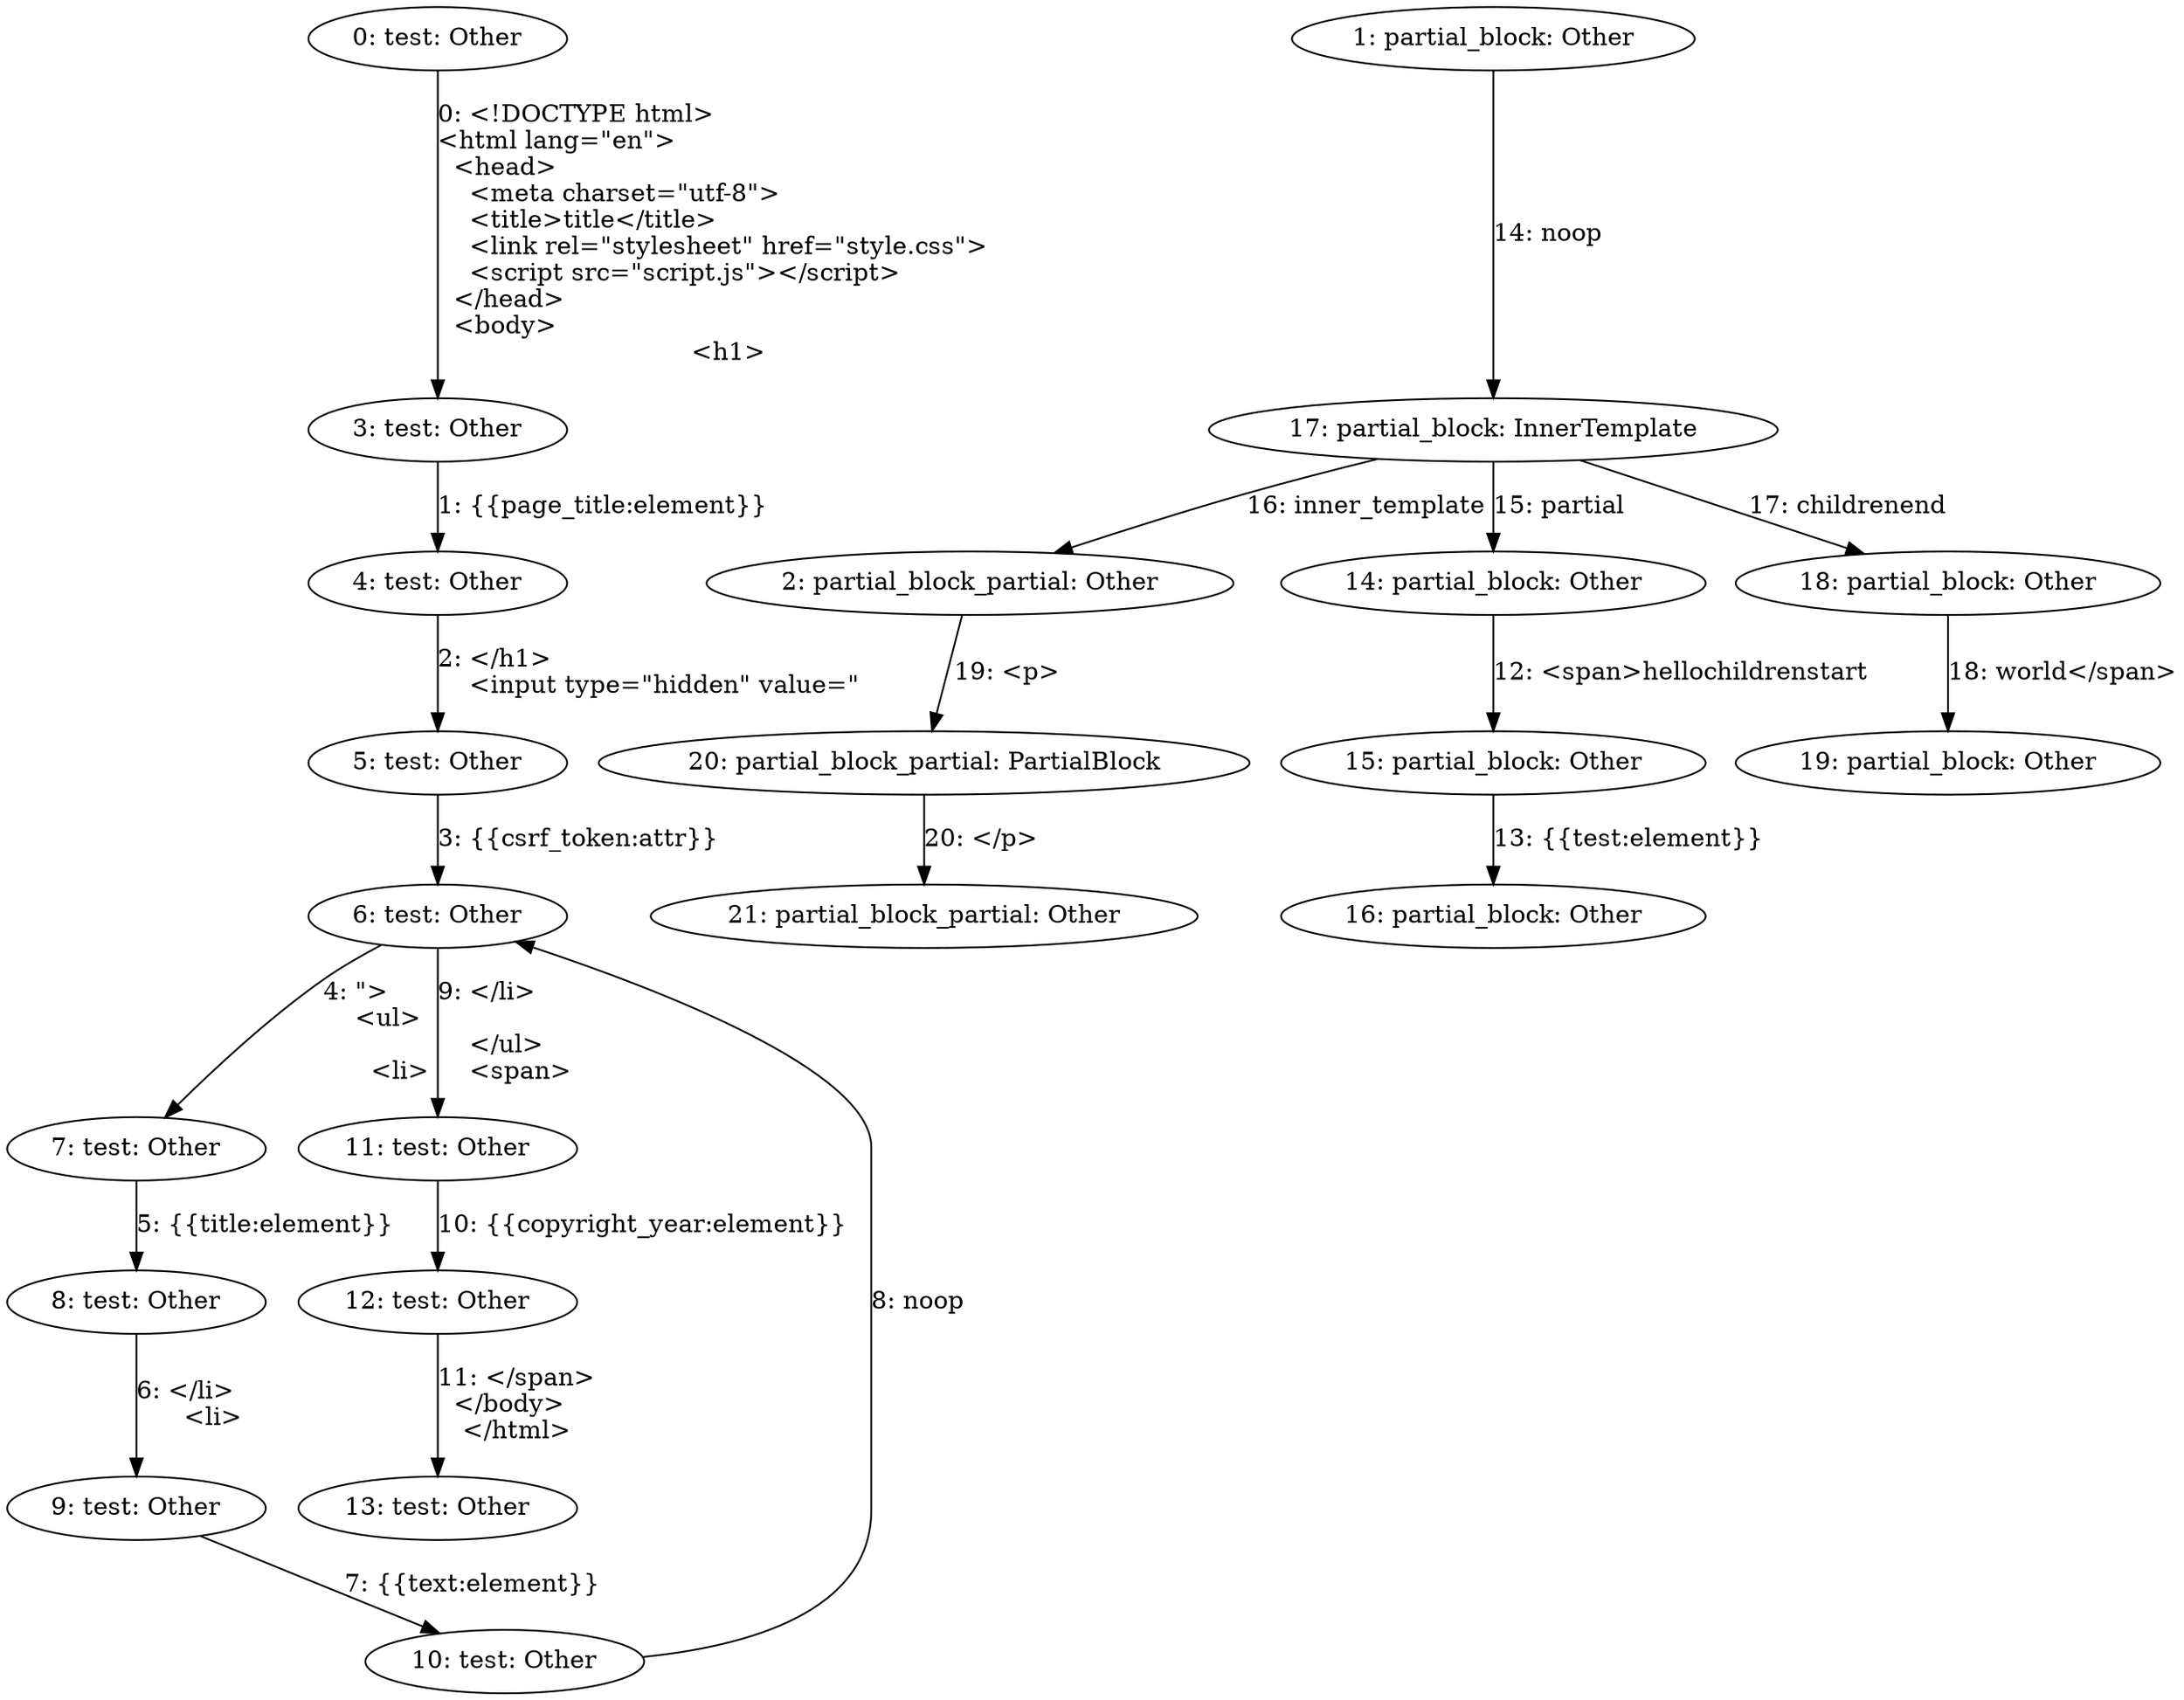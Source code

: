 digraph {
    0 [ label = "0: test: Other" ]
    1 [ label = "1: partial_block: Other" ]
    2 [ label = "2: partial_block_partial: Other" ]
    3 [ label = "3: test: Other" ]
    4 [ label = "4: test: Other" ]
    5 [ label = "5: test: Other" ]
    6 [ label = "6: test: Other" ]
    7 [ label = "7: test: Other" ]
    8 [ label = "8: test: Other" ]
    9 [ label = "9: test: Other" ]
    10 [ label = "10: test: Other" ]
    11 [ label = "11: test: Other" ]
    12 [ label = "12: test: Other" ]
    13 [ label = "13: test: Other" ]
    14 [ label = "14: partial_block: Other" ]
    15 [ label = "15: partial_block: Other" ]
    16 [ label = "16: partial_block: Other" ]
    17 [ label = "17: partial_block: InnerTemplate" ]
    18 [ label = "18: partial_block: Other" ]
    19 [ label = "19: partial_block: Other" ]
    20 [ label = "20: partial_block_partial: PartialBlock" ]
    21 [ label = "21: partial_block_partial: Other" ]
    0 -> 3 [ label = "0: <!DOCTYPE html>\l<html lang=\"en\">\l  <head>\l    <meta charset=\"utf-8\">\l    <title>title</title>\l    <link rel=\"stylesheet\" href=\"style.css\">\l    <script src=\"script.js\"></script>\l  </head>\l  <body>\l    <h1>" ]
    3 -> 4 [ label = "1: {{page_title:element}}" ]
    4 -> 5 [ label = "2: </h1>\l    <input type=\"hidden\" value=\"" ]
    5 -> 6 [ label = "3: {{csrf_token:attr}}" ]
    6 -> 7 [ label = "4: \">\l    <ul>\l    \l      <li>" ]
    7 -> 8 [ label = "5: {{title:element}}" ]
    8 -> 9 [ label = "6: </li>\l      <li>" ]
    9 -> 10 [ label = "7: {{text:element}}" ]
    10 -> 6 [ label = "8: noop" ]
    6 -> 11 [ label = "9: </li>\l    \l    </ul>\l    <span>" ]
    11 -> 12 [ label = "10: {{copyright_year:element}}" ]
    12 -> 13 [ label = "11: </span>\l  </body>\l</html>" ]
    14 -> 15 [ label = "12: <span>hellochildrenstart" ]
    15 -> 16 [ label = "13: {{test:element}}" ]
    1 -> 17 [ label = "14: noop" ]
    17 -> 14 [ label = "15: partial" ]
    17 -> 2 [ label = "16: inner_template" ]
    17 -> 18 [ label = "17: childrenend" ]
    18 -> 19 [ label = "18: world</span>" ]
    2 -> 20 [ label = "19: <p>" ]
    20 -> 21 [ label = "20: </p>" ]
}
